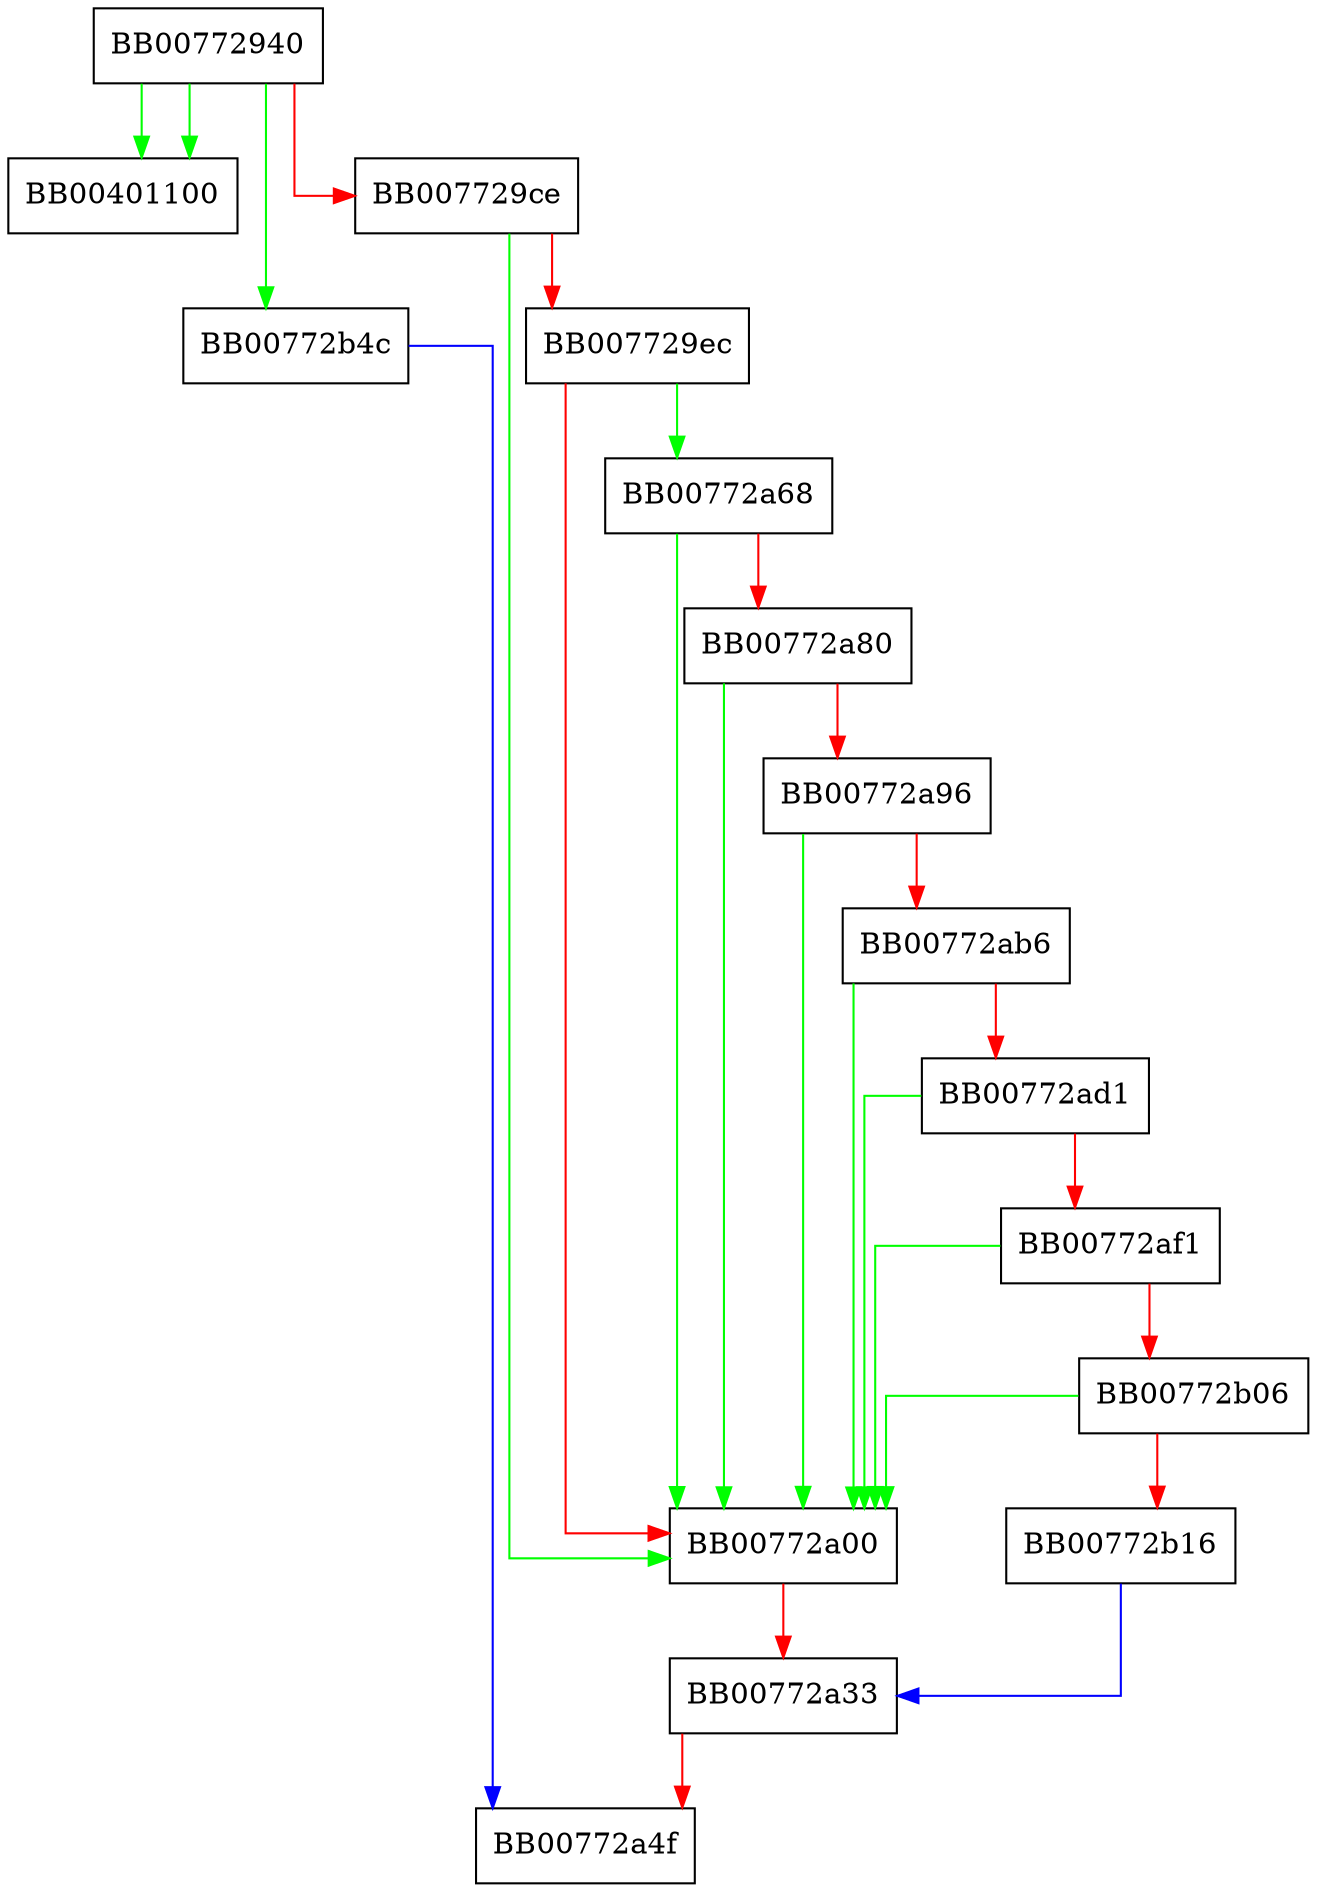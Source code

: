 digraph ossl_hpke_labeled_expand {
  node [shape="box"];
  graph [splines=ortho];
  BB00772940 -> BB00401100 [color="green"];
  BB00772940 -> BB00401100 [color="green"];
  BB00772940 -> BB00772b4c [color="green"];
  BB00772940 -> BB007729ce [color="red"];
  BB007729ce -> BB00772a00 [color="green"];
  BB007729ce -> BB007729ec [color="red"];
  BB007729ec -> BB00772a68 [color="green"];
  BB007729ec -> BB00772a00 [color="red"];
  BB00772a00 -> BB00772a33 [color="red"];
  BB00772a33 -> BB00772a4f [color="red"];
  BB00772a68 -> BB00772a00 [color="green"];
  BB00772a68 -> BB00772a80 [color="red"];
  BB00772a80 -> BB00772a00 [color="green"];
  BB00772a80 -> BB00772a96 [color="red"];
  BB00772a96 -> BB00772a00 [color="green"];
  BB00772a96 -> BB00772ab6 [color="red"];
  BB00772ab6 -> BB00772a00 [color="green"];
  BB00772ab6 -> BB00772ad1 [color="red"];
  BB00772ad1 -> BB00772a00 [color="green"];
  BB00772ad1 -> BB00772af1 [color="red"];
  BB00772af1 -> BB00772a00 [color="green"];
  BB00772af1 -> BB00772b06 [color="red"];
  BB00772b06 -> BB00772a00 [color="green"];
  BB00772b06 -> BB00772b16 [color="red"];
  BB00772b16 -> BB00772a33 [color="blue"];
  BB00772b4c -> BB00772a4f [color="blue"];
}